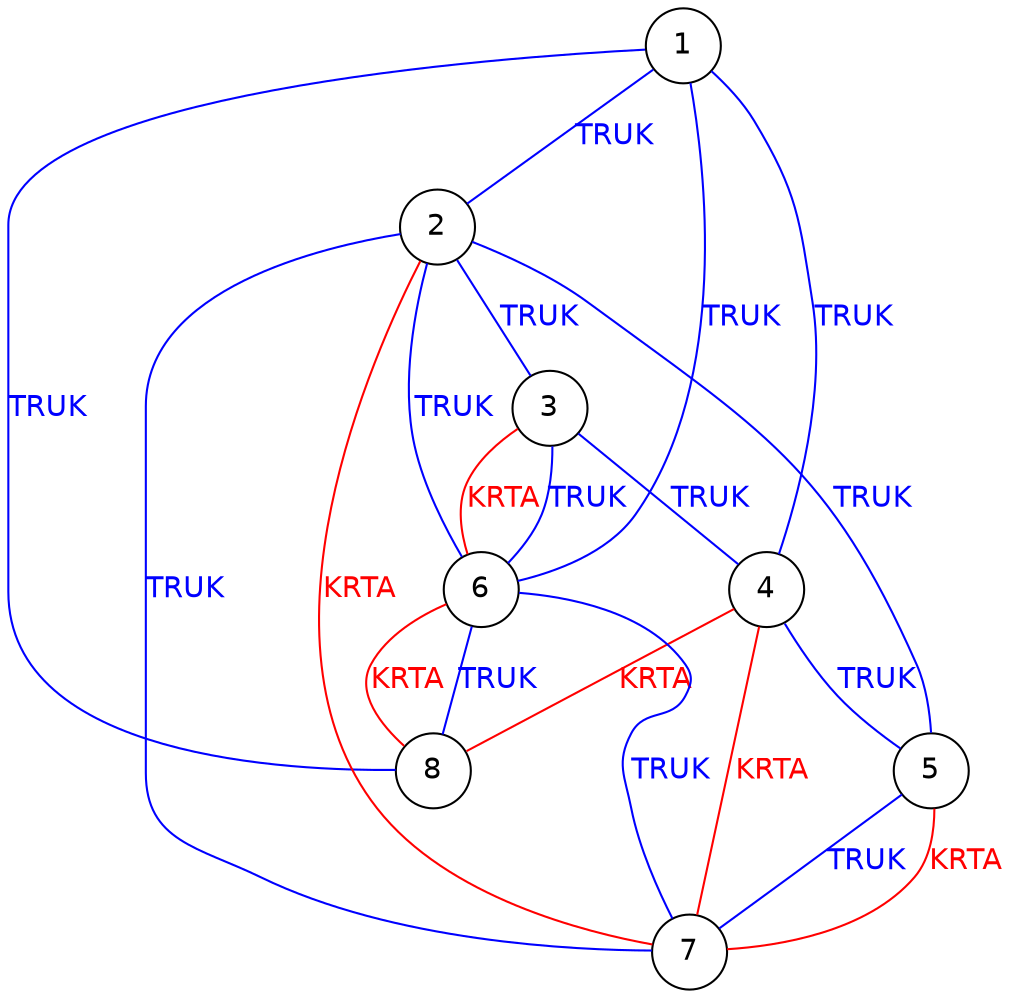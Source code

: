 graph trayek {
    3 [shape=circle] [fontname="Helvetica"] [pos="3.05288989573668,-1.542514049151894!"];
    4 [shape=circle] [fontname="Helvetica"] [pos="-1.13802281633946,-0.1632407774761082!"];
    1 [shape=circle] [fontname="Helvetica"] [pos="-2.47870474767556,-2.01043047068206!"];
    5 [shape=circle] [fontname="Helvetica"] [pos="-0.934044261461934,3.53234334550758!"];
    2 [shape=circle] [fontname="Helvetica"] [pos="0.780845832108984,0.29906374896564!"];
    6 [shape=circle] [fontname="Helvetica"] [pos="0.577434424038166,-2.3064507673801!"];
    7 [shape=circle] [fontname="Helvetica"] [pos="-2.0768047070857,-4.2623468541036!"];
    8 [shape=circle] [fontname="Helvetica"] [pos="1.333920401597782,2.16152418298814!"];
    3 -- 4 [label=TRUK] [color=blue] [fontcolor=blue] [fontname="Helvetica"];
    3 -- 6 [label=KRTA] [color=red] [fontcolor=red] [fontname="Helvetica"];
    3 -- 6 [label=TRUK] [color=blue] [fontcolor=blue] [fontname="Helvetica"];
    4 -- 5 [label=TRUK] [color=blue] [fontcolor=blue] [fontname="Helvetica"];
    4 -- 7 [label=KRTA] [color=red] [fontcolor=red] [fontname="Helvetica"];
    4 -- 8 [label=KRTA] [color=red] [fontcolor=red] [fontname="Helvetica"];
    1 -- 4 [label=TRUK] [color=blue] [fontcolor=blue] [fontname="Helvetica"];
    1 -- 2 [label=TRUK] [color=blue] [fontcolor=blue] [fontname="Helvetica"];
    1 -- 6 [label=TRUK] [color=blue] [fontcolor=blue] [fontname="Helvetica"];
    1 -- 8 [label=TRUK] [color=blue] [fontcolor=blue] [fontname="Helvetica"];
    5 -- 7 [label=TRUK] [color=blue] [fontcolor=blue] [fontname="Helvetica"];
    5 -- 7 [label=KRTA] [color=red] [fontcolor=red] [fontname="Helvetica"];
    2 -- 5 [label=TRUK] [color=blue] [fontcolor=blue] [fontname="Helvetica"];
    2 -- 6 [label=TRUK] [color=blue] [fontcolor=blue] [fontname="Helvetica"];
    2 -- 7 [label=TRUK] [color=blue] [fontcolor=blue] [fontname="Helvetica"];
    2 -- 7 [label=KRTA] [color=red] [fontcolor=red] [fontname="Helvetica"];
    2 -- 3 [label=TRUK] [color=blue] [fontcolor=blue] [fontname="Helvetica"];
    6 -- 7 [label=TRUK] [color=blue] [fontcolor=blue] [fontname="Helvetica"];
    6 -- 8 [label=TRUK] [color=blue] [fontcolor=blue] [fontname="Helvetica"];
    6 -- 8 [label=KRTA] [color=red] [fontcolor=red] [fontname="Helvetica"];
}